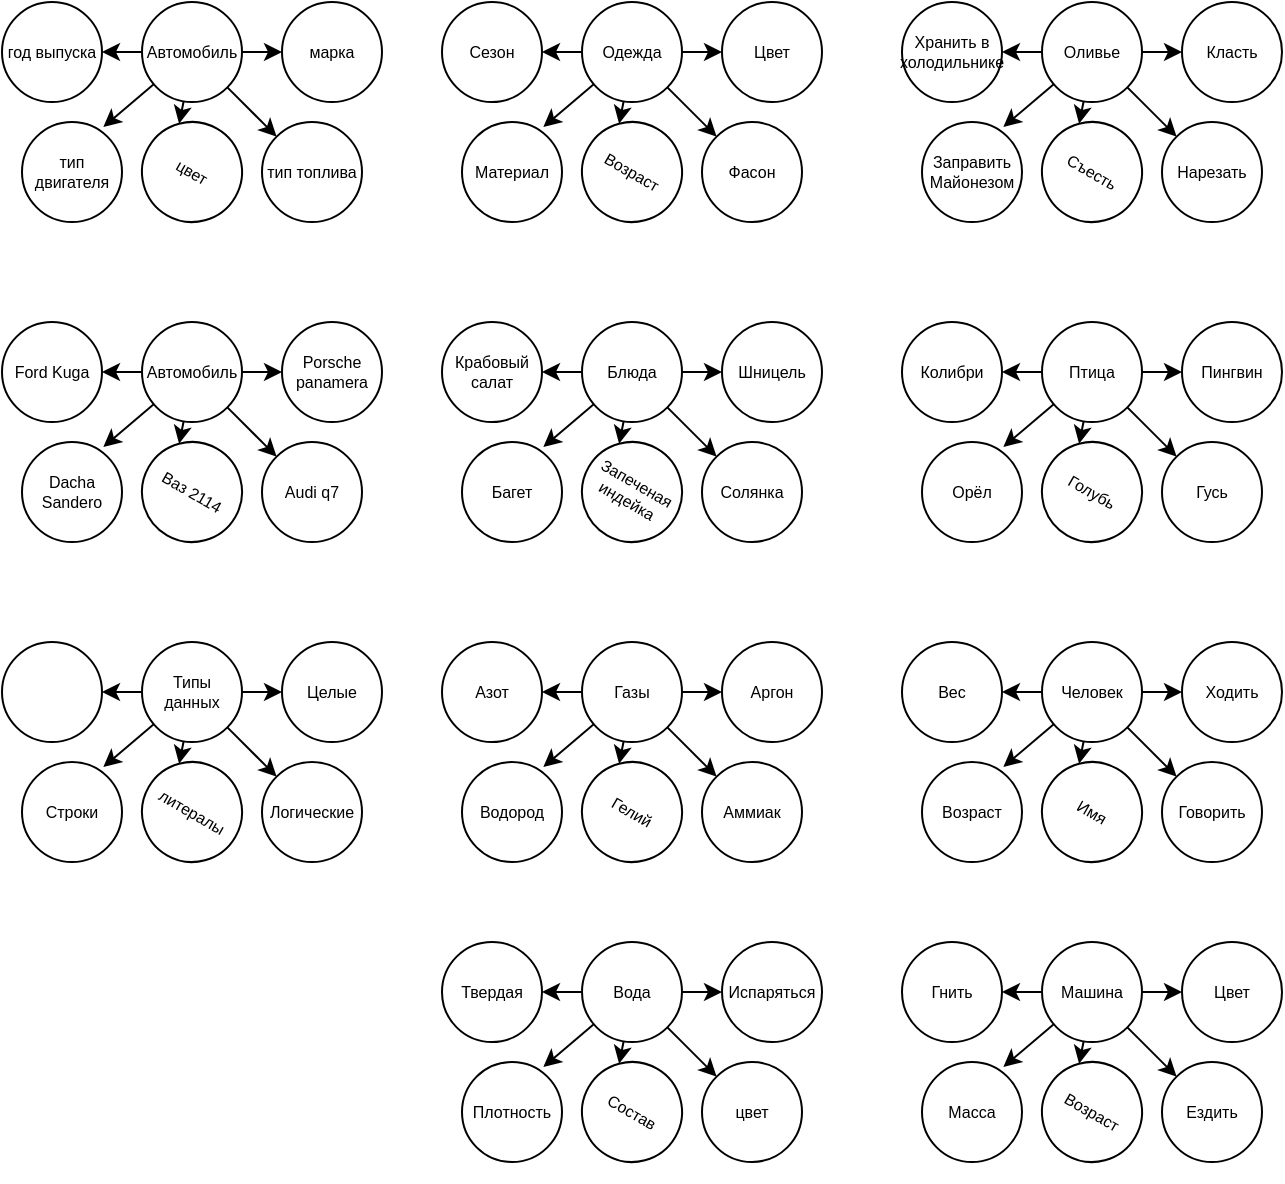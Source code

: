 <mxfile version="13.7.3" type="github">
  <diagram name="Page-1" id="dd472eb7-4b8b-5cd9-a60b-b15522922e76">
    <mxGraphModel dx="813" dy="435" grid="1" gridSize="10" guides="1" tooltips="1" connect="1" arrows="1" fold="1" page="1" pageScale="1" pageWidth="1100" pageHeight="850" background="#ffffff" math="0" shadow="0">
      <root>
        <mxCell id="0" />
        <mxCell id="1" parent="0" />
        <mxCell id="63WRo9v9uISlnaTluvcN-37" style="edgeStyle=none;rounded=0;orthogonalLoop=1;jettySize=auto;html=1;fontSize=8;" edge="1" parent="1" source="63WRo9v9uISlnaTluvcN-27" target="63WRo9v9uISlnaTluvcN-28">
          <mxGeometry relative="1" as="geometry" />
        </mxCell>
        <mxCell id="63WRo9v9uISlnaTluvcN-38" style="edgeStyle=none;rounded=0;orthogonalLoop=1;jettySize=auto;html=1;exitX=1;exitY=0.5;exitDx=0;exitDy=0;entryX=0;entryY=0.5;entryDx=0;entryDy=0;fontSize=8;" edge="1" parent="1" source="63WRo9v9uISlnaTluvcN-27" target="63WRo9v9uISlnaTluvcN-29">
          <mxGeometry relative="1" as="geometry" />
        </mxCell>
        <mxCell id="63WRo9v9uISlnaTluvcN-39" style="edgeStyle=none;rounded=0;orthogonalLoop=1;jettySize=auto;html=1;entryX=0;entryY=0;entryDx=0;entryDy=0;fontSize=8;" edge="1" parent="1" source="63WRo9v9uISlnaTluvcN-27" target="63WRo9v9uISlnaTluvcN-30">
          <mxGeometry relative="1" as="geometry" />
        </mxCell>
        <mxCell id="63WRo9v9uISlnaTluvcN-40" style="edgeStyle=none;rounded=0;orthogonalLoop=1;jettySize=auto;html=1;entryX=0;entryY=0;entryDx=0;entryDy=0;fontSize=8;" edge="1" parent="1" source="63WRo9v9uISlnaTluvcN-27" target="63WRo9v9uISlnaTluvcN-31">
          <mxGeometry relative="1" as="geometry" />
        </mxCell>
        <mxCell id="63WRo9v9uISlnaTluvcN-41" style="edgeStyle=none;rounded=0;orthogonalLoop=1;jettySize=auto;html=1;entryX=0.814;entryY=0.049;entryDx=0;entryDy=0;entryPerimeter=0;fontSize=8;" edge="1" parent="1" source="63WRo9v9uISlnaTluvcN-27" target="63WRo9v9uISlnaTluvcN-33">
          <mxGeometry relative="1" as="geometry" />
        </mxCell>
        <mxCell id="63WRo9v9uISlnaTluvcN-27" value="&lt;div style=&quot;font-size: 8px;&quot;&gt;&lt;span style=&quot;font-size: 8px;&quot;&gt;Автомобиль&lt;/span&gt;&lt;/div&gt;" style="ellipse;whiteSpace=wrap;html=1;aspect=fixed;align=center;fontSize=8;" vertex="1" parent="1">
          <mxGeometry x="100" y="10" width="50" height="50" as="geometry" />
        </mxCell>
        <mxCell id="63WRo9v9uISlnaTluvcN-28" value="&lt;font style=&quot;font-size: 8px;&quot;&gt;год выпуска&lt;/font&gt;" style="ellipse;whiteSpace=wrap;html=1;aspect=fixed;fontSize=8;" vertex="1" parent="1">
          <mxGeometry x="30" y="10" width="50" height="50" as="geometry" />
        </mxCell>
        <mxCell id="63WRo9v9uISlnaTluvcN-29" value="марка" style="ellipse;whiteSpace=wrap;html=1;aspect=fixed;fontSize=8;" vertex="1" parent="1">
          <mxGeometry x="170" y="10" width="50" height="50" as="geometry" />
        </mxCell>
        <mxCell id="63WRo9v9uISlnaTluvcN-30" value="тип топлива" style="ellipse;whiteSpace=wrap;html=1;aspect=fixed;fontSize=8;" vertex="1" parent="1">
          <mxGeometry x="160" y="70" width="50" height="50" as="geometry" />
        </mxCell>
        <mxCell id="63WRo9v9uISlnaTluvcN-31" value="&lt;font style=&quot;font-size: 8px;&quot;&gt;цвет&lt;/font&gt;" style="ellipse;whiteSpace=wrap;html=1;aspect=fixed;rotation=30;fontSize=8;" vertex="1" parent="1">
          <mxGeometry x="100" y="70" width="50" height="50" as="geometry" />
        </mxCell>
        <mxCell id="63WRo9v9uISlnaTluvcN-33" value="тип двигателя" style="ellipse;whiteSpace=wrap;html=1;aspect=fixed;fontSize=8;" vertex="1" parent="1">
          <mxGeometry x="40" y="70" width="50" height="50" as="geometry" />
        </mxCell>
        <mxCell id="63WRo9v9uISlnaTluvcN-42" style="edgeStyle=none;rounded=0;orthogonalLoop=1;jettySize=auto;html=1;fontSize=8;" edge="1" parent="1" source="63WRo9v9uISlnaTluvcN-47" target="63WRo9v9uISlnaTluvcN-48">
          <mxGeometry relative="1" as="geometry" />
        </mxCell>
        <mxCell id="63WRo9v9uISlnaTluvcN-43" style="edgeStyle=none;rounded=0;orthogonalLoop=1;jettySize=auto;html=1;exitX=1;exitY=0.5;exitDx=0;exitDy=0;entryX=0;entryY=0.5;entryDx=0;entryDy=0;fontSize=8;" edge="1" parent="1" source="63WRo9v9uISlnaTluvcN-47" target="63WRo9v9uISlnaTluvcN-49">
          <mxGeometry relative="1" as="geometry" />
        </mxCell>
        <mxCell id="63WRo9v9uISlnaTluvcN-44" style="edgeStyle=none;rounded=0;orthogonalLoop=1;jettySize=auto;html=1;entryX=0;entryY=0;entryDx=0;entryDy=0;fontSize=8;" edge="1" parent="1" source="63WRo9v9uISlnaTluvcN-47" target="63WRo9v9uISlnaTluvcN-50">
          <mxGeometry relative="1" as="geometry" />
        </mxCell>
        <mxCell id="63WRo9v9uISlnaTluvcN-45" style="edgeStyle=none;rounded=0;orthogonalLoop=1;jettySize=auto;html=1;entryX=0;entryY=0;entryDx=0;entryDy=0;fontSize=8;" edge="1" parent="1" source="63WRo9v9uISlnaTluvcN-47" target="63WRo9v9uISlnaTluvcN-51">
          <mxGeometry relative="1" as="geometry" />
        </mxCell>
        <mxCell id="63WRo9v9uISlnaTluvcN-46" style="edgeStyle=none;rounded=0;orthogonalLoop=1;jettySize=auto;html=1;entryX=0.814;entryY=0.049;entryDx=0;entryDy=0;entryPerimeter=0;fontSize=8;" edge="1" parent="1" source="63WRo9v9uISlnaTluvcN-47" target="63WRo9v9uISlnaTluvcN-52">
          <mxGeometry relative="1" as="geometry" />
        </mxCell>
        <mxCell id="63WRo9v9uISlnaTluvcN-47" value="Одежда" style="ellipse;whiteSpace=wrap;html=1;aspect=fixed;fontSize=8;" vertex="1" parent="1">
          <mxGeometry x="320" y="10" width="50" height="50" as="geometry" />
        </mxCell>
        <mxCell id="63WRo9v9uISlnaTluvcN-48" value="Сезон" style="ellipse;whiteSpace=wrap;html=1;aspect=fixed;fontSize=8;" vertex="1" parent="1">
          <mxGeometry x="250" y="10" width="50" height="50" as="geometry" />
        </mxCell>
        <mxCell id="63WRo9v9uISlnaTluvcN-49" value="Цвет" style="ellipse;whiteSpace=wrap;html=1;aspect=fixed;fontSize=8;" vertex="1" parent="1">
          <mxGeometry x="390" y="10" width="50" height="50" as="geometry" />
        </mxCell>
        <mxCell id="63WRo9v9uISlnaTluvcN-50" value="Фасон" style="ellipse;whiteSpace=wrap;html=1;aspect=fixed;fontSize=8;" vertex="1" parent="1">
          <mxGeometry x="380" y="70" width="50" height="50" as="geometry" />
        </mxCell>
        <mxCell id="63WRo9v9uISlnaTluvcN-51" value="Возраст" style="ellipse;whiteSpace=wrap;html=1;aspect=fixed;rotation=30;fontSize=8;" vertex="1" parent="1">
          <mxGeometry x="320" y="70" width="50" height="50" as="geometry" />
        </mxCell>
        <mxCell id="63WRo9v9uISlnaTluvcN-52" value="Материал" style="ellipse;whiteSpace=wrap;html=1;aspect=fixed;fontSize=8;" vertex="1" parent="1">
          <mxGeometry x="260" y="70" width="50" height="50" as="geometry" />
        </mxCell>
        <mxCell id="63WRo9v9uISlnaTluvcN-53" style="edgeStyle=none;rounded=0;orthogonalLoop=1;jettySize=auto;html=1;fontSize=8;" edge="1" parent="1" source="63WRo9v9uISlnaTluvcN-58" target="63WRo9v9uISlnaTluvcN-59">
          <mxGeometry relative="1" as="geometry" />
        </mxCell>
        <mxCell id="63WRo9v9uISlnaTluvcN-54" style="edgeStyle=none;rounded=0;orthogonalLoop=1;jettySize=auto;html=1;exitX=1;exitY=0.5;exitDx=0;exitDy=0;entryX=0;entryY=0.5;entryDx=0;entryDy=0;fontSize=8;" edge="1" parent="1" source="63WRo9v9uISlnaTluvcN-58" target="63WRo9v9uISlnaTluvcN-60">
          <mxGeometry relative="1" as="geometry" />
        </mxCell>
        <mxCell id="63WRo9v9uISlnaTluvcN-55" style="edgeStyle=none;rounded=0;orthogonalLoop=1;jettySize=auto;html=1;entryX=0;entryY=0;entryDx=0;entryDy=0;fontSize=8;" edge="1" parent="1" source="63WRo9v9uISlnaTluvcN-58" target="63WRo9v9uISlnaTluvcN-61">
          <mxGeometry relative="1" as="geometry" />
        </mxCell>
        <mxCell id="63WRo9v9uISlnaTluvcN-56" style="edgeStyle=none;rounded=0;orthogonalLoop=1;jettySize=auto;html=1;entryX=0;entryY=0;entryDx=0;entryDy=0;fontSize=8;" edge="1" parent="1" source="63WRo9v9uISlnaTluvcN-58" target="63WRo9v9uISlnaTluvcN-62">
          <mxGeometry relative="1" as="geometry" />
        </mxCell>
        <mxCell id="63WRo9v9uISlnaTluvcN-57" style="edgeStyle=none;rounded=0;orthogonalLoop=1;jettySize=auto;html=1;entryX=0.814;entryY=0.049;entryDx=0;entryDy=0;entryPerimeter=0;fontSize=8;" edge="1" parent="1" source="63WRo9v9uISlnaTluvcN-58" target="63WRo9v9uISlnaTluvcN-63">
          <mxGeometry relative="1" as="geometry" />
        </mxCell>
        <mxCell id="63WRo9v9uISlnaTluvcN-58" value="Автомобиль" style="ellipse;whiteSpace=wrap;html=1;aspect=fixed;fontSize=8;" vertex="1" parent="1">
          <mxGeometry x="100" y="170" width="50" height="50" as="geometry" />
        </mxCell>
        <mxCell id="63WRo9v9uISlnaTluvcN-59" value="Ford Kuga" style="ellipse;whiteSpace=wrap;html=1;aspect=fixed;fontSize=8;" vertex="1" parent="1">
          <mxGeometry x="30" y="170" width="50" height="50" as="geometry" />
        </mxCell>
        <mxCell id="63WRo9v9uISlnaTluvcN-60" value="Porsche panamera&lt;br&gt;" style="ellipse;whiteSpace=wrap;html=1;aspect=fixed;fontSize=8;" vertex="1" parent="1">
          <mxGeometry x="170" y="170" width="50" height="50" as="geometry" />
        </mxCell>
        <mxCell id="63WRo9v9uISlnaTluvcN-61" value="Audi q7" style="ellipse;whiteSpace=wrap;html=1;aspect=fixed;fontSize=8;" vertex="1" parent="1">
          <mxGeometry x="160" y="230" width="50" height="50" as="geometry" />
        </mxCell>
        <mxCell id="63WRo9v9uISlnaTluvcN-62" value="Ваз 2114" style="ellipse;whiteSpace=wrap;html=1;aspect=fixed;rotation=30;fontSize=8;" vertex="1" parent="1">
          <mxGeometry x="100" y="230" width="50" height="50" as="geometry" />
        </mxCell>
        <mxCell id="63WRo9v9uISlnaTluvcN-63" value="Dacha Sandero" style="ellipse;whiteSpace=wrap;html=1;aspect=fixed;fontSize=8;" vertex="1" parent="1">
          <mxGeometry x="40" y="230" width="50" height="50" as="geometry" />
        </mxCell>
        <mxCell id="63WRo9v9uISlnaTluvcN-64" style="edgeStyle=none;rounded=0;orthogonalLoop=1;jettySize=auto;html=1;fontSize=8;" edge="1" parent="1" source="63WRo9v9uISlnaTluvcN-69" target="63WRo9v9uISlnaTluvcN-70">
          <mxGeometry relative="1" as="geometry" />
        </mxCell>
        <mxCell id="63WRo9v9uISlnaTluvcN-65" style="edgeStyle=none;rounded=0;orthogonalLoop=1;jettySize=auto;html=1;exitX=1;exitY=0.5;exitDx=0;exitDy=0;entryX=0;entryY=0.5;entryDx=0;entryDy=0;fontSize=8;" edge="1" parent="1" source="63WRo9v9uISlnaTluvcN-69" target="63WRo9v9uISlnaTluvcN-71">
          <mxGeometry relative="1" as="geometry" />
        </mxCell>
        <mxCell id="63WRo9v9uISlnaTluvcN-66" style="edgeStyle=none;rounded=0;orthogonalLoop=1;jettySize=auto;html=1;entryX=0;entryY=0;entryDx=0;entryDy=0;fontSize=8;" edge="1" parent="1" source="63WRo9v9uISlnaTluvcN-69" target="63WRo9v9uISlnaTluvcN-72">
          <mxGeometry relative="1" as="geometry" />
        </mxCell>
        <mxCell id="63WRo9v9uISlnaTluvcN-67" style="edgeStyle=none;rounded=0;orthogonalLoop=1;jettySize=auto;html=1;entryX=0;entryY=0;entryDx=0;entryDy=0;fontSize=8;" edge="1" parent="1" source="63WRo9v9uISlnaTluvcN-69" target="63WRo9v9uISlnaTluvcN-73">
          <mxGeometry relative="1" as="geometry" />
        </mxCell>
        <mxCell id="63WRo9v9uISlnaTluvcN-68" style="edgeStyle=none;rounded=0;orthogonalLoop=1;jettySize=auto;html=1;entryX=0.814;entryY=0.049;entryDx=0;entryDy=0;entryPerimeter=0;fontSize=8;" edge="1" parent="1" source="63WRo9v9uISlnaTluvcN-69" target="63WRo9v9uISlnaTluvcN-74">
          <mxGeometry relative="1" as="geometry" />
        </mxCell>
        <mxCell id="63WRo9v9uISlnaTluvcN-69" value="Блюда&lt;br&gt;" style="ellipse;whiteSpace=wrap;html=1;aspect=fixed;fontSize=8;" vertex="1" parent="1">
          <mxGeometry x="320" y="170" width="50" height="50" as="geometry" />
        </mxCell>
        <mxCell id="63WRo9v9uISlnaTluvcN-70" value="Крабовый салат" style="ellipse;whiteSpace=wrap;html=1;aspect=fixed;fontSize=8;" vertex="1" parent="1">
          <mxGeometry x="250" y="170" width="50" height="50" as="geometry" />
        </mxCell>
        <mxCell id="63WRo9v9uISlnaTluvcN-71" value="Шницель" style="ellipse;whiteSpace=wrap;html=1;aspect=fixed;fontSize=8;" vertex="1" parent="1">
          <mxGeometry x="390" y="170" width="50" height="50" as="geometry" />
        </mxCell>
        <mxCell id="63WRo9v9uISlnaTluvcN-72" value="Солянка" style="ellipse;whiteSpace=wrap;html=1;aspect=fixed;fontSize=8;" vertex="1" parent="1">
          <mxGeometry x="380" y="230" width="50" height="50" as="geometry" />
        </mxCell>
        <mxCell id="63WRo9v9uISlnaTluvcN-73" value="Запеченая индейка" style="ellipse;whiteSpace=wrap;html=1;aspect=fixed;rotation=30;fontSize=8;" vertex="1" parent="1">
          <mxGeometry x="320" y="230" width="50" height="50" as="geometry" />
        </mxCell>
        <mxCell id="63WRo9v9uISlnaTluvcN-74" value="Багет" style="ellipse;whiteSpace=wrap;html=1;aspect=fixed;fontSize=8;" vertex="1" parent="1">
          <mxGeometry x="260" y="230" width="50" height="50" as="geometry" />
        </mxCell>
        <mxCell id="63WRo9v9uISlnaTluvcN-75" style="edgeStyle=none;rounded=0;orthogonalLoop=1;jettySize=auto;html=1;fontSize=8;" edge="1" parent="1" source="63WRo9v9uISlnaTluvcN-80" target="63WRo9v9uISlnaTluvcN-81">
          <mxGeometry relative="1" as="geometry" />
        </mxCell>
        <mxCell id="63WRo9v9uISlnaTluvcN-76" style="edgeStyle=none;rounded=0;orthogonalLoop=1;jettySize=auto;html=1;exitX=1;exitY=0.5;exitDx=0;exitDy=0;entryX=0;entryY=0.5;entryDx=0;entryDy=0;fontSize=8;" edge="1" parent="1" source="63WRo9v9uISlnaTluvcN-80" target="63WRo9v9uISlnaTluvcN-82">
          <mxGeometry relative="1" as="geometry" />
        </mxCell>
        <mxCell id="63WRo9v9uISlnaTluvcN-77" style="edgeStyle=none;rounded=0;orthogonalLoop=1;jettySize=auto;html=1;entryX=0;entryY=0;entryDx=0;entryDy=0;fontSize=8;" edge="1" parent="1" source="63WRo9v9uISlnaTluvcN-80" target="63WRo9v9uISlnaTluvcN-83">
          <mxGeometry relative="1" as="geometry" />
        </mxCell>
        <mxCell id="63WRo9v9uISlnaTluvcN-78" style="edgeStyle=none;rounded=0;orthogonalLoop=1;jettySize=auto;html=1;entryX=0;entryY=0;entryDx=0;entryDy=0;fontSize=8;" edge="1" parent="1" source="63WRo9v9uISlnaTluvcN-80" target="63WRo9v9uISlnaTluvcN-84">
          <mxGeometry relative="1" as="geometry" />
        </mxCell>
        <mxCell id="63WRo9v9uISlnaTluvcN-79" style="edgeStyle=none;rounded=0;orthogonalLoop=1;jettySize=auto;html=1;entryX=0.814;entryY=0.049;entryDx=0;entryDy=0;entryPerimeter=0;fontSize=8;" edge="1" parent="1" source="63WRo9v9uISlnaTluvcN-80" target="63WRo9v9uISlnaTluvcN-85">
          <mxGeometry relative="1" as="geometry" />
        </mxCell>
        <mxCell id="63WRo9v9uISlnaTluvcN-80" value="Оливье" style="ellipse;whiteSpace=wrap;html=1;aspect=fixed;fontSize=8;" vertex="1" parent="1">
          <mxGeometry x="550" y="10" width="50" height="50" as="geometry" />
        </mxCell>
        <mxCell id="63WRo9v9uISlnaTluvcN-81" value="Хранить в холодильнике&lt;br&gt;" style="ellipse;whiteSpace=wrap;html=1;aspect=fixed;fontSize=8;" vertex="1" parent="1">
          <mxGeometry x="480" y="10" width="50" height="50" as="geometry" />
        </mxCell>
        <mxCell id="63WRo9v9uISlnaTluvcN-82" value="Класть" style="ellipse;whiteSpace=wrap;html=1;aspect=fixed;fontSize=8;" vertex="1" parent="1">
          <mxGeometry x="620" y="10" width="50" height="50" as="geometry" />
        </mxCell>
        <mxCell id="63WRo9v9uISlnaTluvcN-83" value="Нарезать" style="ellipse;whiteSpace=wrap;html=1;aspect=fixed;fontSize=8;" vertex="1" parent="1">
          <mxGeometry x="610" y="70" width="50" height="50" as="geometry" />
        </mxCell>
        <mxCell id="63WRo9v9uISlnaTluvcN-84" value="Съесть" style="ellipse;whiteSpace=wrap;html=1;aspect=fixed;rotation=30;fontSize=8;" vertex="1" parent="1">
          <mxGeometry x="550" y="70" width="50" height="50" as="geometry" />
        </mxCell>
        <mxCell id="63WRo9v9uISlnaTluvcN-85" value="Заправить&lt;br&gt;Майонезом" style="ellipse;whiteSpace=wrap;html=1;aspect=fixed;fontSize=8;" vertex="1" parent="1">
          <mxGeometry x="490" y="70" width="50" height="50" as="geometry" />
        </mxCell>
        <mxCell id="63WRo9v9uISlnaTluvcN-86" style="edgeStyle=none;rounded=0;orthogonalLoop=1;jettySize=auto;html=1;fontSize=8;" edge="1" parent="1" source="63WRo9v9uISlnaTluvcN-91" target="63WRo9v9uISlnaTluvcN-92">
          <mxGeometry relative="1" as="geometry" />
        </mxCell>
        <mxCell id="63WRo9v9uISlnaTluvcN-87" style="edgeStyle=none;rounded=0;orthogonalLoop=1;jettySize=auto;html=1;exitX=1;exitY=0.5;exitDx=0;exitDy=0;entryX=0;entryY=0.5;entryDx=0;entryDy=0;fontSize=8;" edge="1" parent="1" source="63WRo9v9uISlnaTluvcN-91" target="63WRo9v9uISlnaTluvcN-93">
          <mxGeometry relative="1" as="geometry" />
        </mxCell>
        <mxCell id="63WRo9v9uISlnaTluvcN-88" style="edgeStyle=none;rounded=0;orthogonalLoop=1;jettySize=auto;html=1;entryX=0;entryY=0;entryDx=0;entryDy=0;fontSize=8;" edge="1" parent="1" source="63WRo9v9uISlnaTluvcN-91" target="63WRo9v9uISlnaTluvcN-94">
          <mxGeometry relative="1" as="geometry" />
        </mxCell>
        <mxCell id="63WRo9v9uISlnaTluvcN-89" style="edgeStyle=none;rounded=0;orthogonalLoop=1;jettySize=auto;html=1;entryX=0;entryY=0;entryDx=0;entryDy=0;fontSize=8;" edge="1" parent="1" source="63WRo9v9uISlnaTluvcN-91" target="63WRo9v9uISlnaTluvcN-95">
          <mxGeometry relative="1" as="geometry" />
        </mxCell>
        <mxCell id="63WRo9v9uISlnaTluvcN-90" style="edgeStyle=none;rounded=0;orthogonalLoop=1;jettySize=auto;html=1;entryX=0.814;entryY=0.049;entryDx=0;entryDy=0;entryPerimeter=0;fontSize=8;" edge="1" parent="1" source="63WRo9v9uISlnaTluvcN-91" target="63WRo9v9uISlnaTluvcN-96">
          <mxGeometry relative="1" as="geometry" />
        </mxCell>
        <mxCell id="63WRo9v9uISlnaTluvcN-91" value="Птица" style="ellipse;whiteSpace=wrap;html=1;aspect=fixed;fontSize=8;" vertex="1" parent="1">
          <mxGeometry x="550" y="170" width="50" height="50" as="geometry" />
        </mxCell>
        <mxCell id="63WRo9v9uISlnaTluvcN-92" value="Колибри" style="ellipse;whiteSpace=wrap;html=1;aspect=fixed;fontSize=8;" vertex="1" parent="1">
          <mxGeometry x="480" y="170" width="50" height="50" as="geometry" />
        </mxCell>
        <mxCell id="63WRo9v9uISlnaTluvcN-93" value="Пингвин" style="ellipse;whiteSpace=wrap;html=1;aspect=fixed;fontSize=8;" vertex="1" parent="1">
          <mxGeometry x="620" y="170" width="50" height="50" as="geometry" />
        </mxCell>
        <mxCell id="63WRo9v9uISlnaTluvcN-94" value="Гусь" style="ellipse;whiteSpace=wrap;html=1;aspect=fixed;fontSize=8;" vertex="1" parent="1">
          <mxGeometry x="610" y="230" width="50" height="50" as="geometry" />
        </mxCell>
        <mxCell id="63WRo9v9uISlnaTluvcN-95" value="Голубь" style="ellipse;whiteSpace=wrap;html=1;aspect=fixed;rotation=30;fontSize=8;" vertex="1" parent="1">
          <mxGeometry x="550" y="230" width="50" height="50" as="geometry" />
        </mxCell>
        <mxCell id="63WRo9v9uISlnaTluvcN-96" value="Орёл" style="ellipse;whiteSpace=wrap;html=1;aspect=fixed;fontSize=8;" vertex="1" parent="1">
          <mxGeometry x="490" y="230" width="50" height="50" as="geometry" />
        </mxCell>
        <mxCell id="63WRo9v9uISlnaTluvcN-97" style="edgeStyle=none;rounded=0;orthogonalLoop=1;jettySize=auto;html=1;fontSize=8;" edge="1" parent="1" source="63WRo9v9uISlnaTluvcN-102" target="63WRo9v9uISlnaTluvcN-103">
          <mxGeometry relative="1" as="geometry" />
        </mxCell>
        <mxCell id="63WRo9v9uISlnaTluvcN-98" style="edgeStyle=none;rounded=0;orthogonalLoop=1;jettySize=auto;html=1;exitX=1;exitY=0.5;exitDx=0;exitDy=0;entryX=0;entryY=0.5;entryDx=0;entryDy=0;fontSize=8;" edge="1" parent="1" source="63WRo9v9uISlnaTluvcN-102" target="63WRo9v9uISlnaTluvcN-104">
          <mxGeometry relative="1" as="geometry" />
        </mxCell>
        <mxCell id="63WRo9v9uISlnaTluvcN-99" style="edgeStyle=none;rounded=0;orthogonalLoop=1;jettySize=auto;html=1;entryX=0;entryY=0;entryDx=0;entryDy=0;fontSize=8;" edge="1" parent="1" source="63WRo9v9uISlnaTluvcN-102" target="63WRo9v9uISlnaTluvcN-105">
          <mxGeometry relative="1" as="geometry" />
        </mxCell>
        <mxCell id="63WRo9v9uISlnaTluvcN-100" style="edgeStyle=none;rounded=0;orthogonalLoop=1;jettySize=auto;html=1;entryX=0;entryY=0;entryDx=0;entryDy=0;fontSize=8;" edge="1" parent="1" source="63WRo9v9uISlnaTluvcN-102" target="63WRo9v9uISlnaTluvcN-106">
          <mxGeometry relative="1" as="geometry" />
        </mxCell>
        <mxCell id="63WRo9v9uISlnaTluvcN-101" style="edgeStyle=none;rounded=0;orthogonalLoop=1;jettySize=auto;html=1;entryX=0.814;entryY=0.049;entryDx=0;entryDy=0;entryPerimeter=0;fontSize=8;" edge="1" parent="1" source="63WRo9v9uISlnaTluvcN-102" target="63WRo9v9uISlnaTluvcN-107">
          <mxGeometry relative="1" as="geometry" />
        </mxCell>
        <mxCell id="63WRo9v9uISlnaTluvcN-102" value="Типы данных" style="ellipse;whiteSpace=wrap;html=1;aspect=fixed;fontSize=8;" vertex="1" parent="1">
          <mxGeometry x="100" y="330" width="50" height="50" as="geometry" />
        </mxCell>
        <mxCell id="63WRo9v9uISlnaTluvcN-103" value="" style="ellipse;whiteSpace=wrap;html=1;aspect=fixed;fontSize=8;" vertex="1" parent="1">
          <mxGeometry x="30" y="330" width="50" height="50" as="geometry" />
        </mxCell>
        <mxCell id="63WRo9v9uISlnaTluvcN-104" value="Целые" style="ellipse;whiteSpace=wrap;html=1;aspect=fixed;fontSize=8;" vertex="1" parent="1">
          <mxGeometry x="170" y="330" width="50" height="50" as="geometry" />
        </mxCell>
        <mxCell id="63WRo9v9uISlnaTluvcN-105" value="Логические" style="ellipse;whiteSpace=wrap;html=1;aspect=fixed;fontSize=8;" vertex="1" parent="1">
          <mxGeometry x="160" y="390" width="50" height="50" as="geometry" />
        </mxCell>
        <mxCell id="63WRo9v9uISlnaTluvcN-106" value="литералы" style="ellipse;whiteSpace=wrap;html=1;aspect=fixed;rotation=30;fontSize=8;" vertex="1" parent="1">
          <mxGeometry x="100" y="390" width="50" height="50" as="geometry" />
        </mxCell>
        <mxCell id="63WRo9v9uISlnaTluvcN-107" value="Строки" style="ellipse;whiteSpace=wrap;html=1;aspect=fixed;fontSize=8;" vertex="1" parent="1">
          <mxGeometry x="40" y="390" width="50" height="50" as="geometry" />
        </mxCell>
        <mxCell id="63WRo9v9uISlnaTluvcN-131" style="edgeStyle=none;rounded=0;orthogonalLoop=1;jettySize=auto;html=1;fontSize=8;" edge="1" parent="1" source="63WRo9v9uISlnaTluvcN-136" target="63WRo9v9uISlnaTluvcN-137">
          <mxGeometry relative="1" as="geometry" />
        </mxCell>
        <mxCell id="63WRo9v9uISlnaTluvcN-132" style="edgeStyle=none;rounded=0;orthogonalLoop=1;jettySize=auto;html=1;exitX=1;exitY=0.5;exitDx=0;exitDy=0;entryX=0;entryY=0.5;entryDx=0;entryDy=0;fontSize=8;" edge="1" parent="1" source="63WRo9v9uISlnaTluvcN-136" target="63WRo9v9uISlnaTluvcN-138">
          <mxGeometry relative="1" as="geometry" />
        </mxCell>
        <mxCell id="63WRo9v9uISlnaTluvcN-133" style="edgeStyle=none;rounded=0;orthogonalLoop=1;jettySize=auto;html=1;entryX=0;entryY=0;entryDx=0;entryDy=0;fontSize=8;" edge="1" parent="1" source="63WRo9v9uISlnaTluvcN-136" target="63WRo9v9uISlnaTluvcN-139">
          <mxGeometry relative="1" as="geometry" />
        </mxCell>
        <mxCell id="63WRo9v9uISlnaTluvcN-134" style="edgeStyle=none;rounded=0;orthogonalLoop=1;jettySize=auto;html=1;entryX=0;entryY=0;entryDx=0;entryDy=0;fontSize=8;" edge="1" parent="1" source="63WRo9v9uISlnaTluvcN-136" target="63WRo9v9uISlnaTluvcN-140">
          <mxGeometry relative="1" as="geometry" />
        </mxCell>
        <mxCell id="63WRo9v9uISlnaTluvcN-135" style="edgeStyle=none;rounded=0;orthogonalLoop=1;jettySize=auto;html=1;entryX=0.814;entryY=0.049;entryDx=0;entryDy=0;entryPerimeter=0;fontSize=8;" edge="1" parent="1" source="63WRo9v9uISlnaTluvcN-136" target="63WRo9v9uISlnaTluvcN-141">
          <mxGeometry relative="1" as="geometry" />
        </mxCell>
        <mxCell id="63WRo9v9uISlnaTluvcN-136" value="Газы" style="ellipse;whiteSpace=wrap;html=1;aspect=fixed;fontSize=8;" vertex="1" parent="1">
          <mxGeometry x="320" y="330" width="50" height="50" as="geometry" />
        </mxCell>
        <mxCell id="63WRo9v9uISlnaTluvcN-137" value="Азот" style="ellipse;whiteSpace=wrap;html=1;aspect=fixed;fontSize=8;" vertex="1" parent="1">
          <mxGeometry x="250" y="330" width="50" height="50" as="geometry" />
        </mxCell>
        <mxCell id="63WRo9v9uISlnaTluvcN-138" value="Аргон" style="ellipse;whiteSpace=wrap;html=1;aspect=fixed;fontSize=8;" vertex="1" parent="1">
          <mxGeometry x="390" y="330" width="50" height="50" as="geometry" />
        </mxCell>
        <mxCell id="63WRo9v9uISlnaTluvcN-139" value="Аммиак" style="ellipse;whiteSpace=wrap;html=1;aspect=fixed;fontSize=8;" vertex="1" parent="1">
          <mxGeometry x="380" y="390" width="50" height="50" as="geometry" />
        </mxCell>
        <mxCell id="63WRo9v9uISlnaTluvcN-140" value="Гелий" style="ellipse;whiteSpace=wrap;html=1;aspect=fixed;rotation=30;fontSize=8;" vertex="1" parent="1">
          <mxGeometry x="320" y="390" width="50" height="50" as="geometry" />
        </mxCell>
        <mxCell id="63WRo9v9uISlnaTluvcN-141" value="Водород" style="ellipse;whiteSpace=wrap;html=1;aspect=fixed;fontSize=8;" vertex="1" parent="1">
          <mxGeometry x="260" y="390" width="50" height="50" as="geometry" />
        </mxCell>
        <mxCell id="63WRo9v9uISlnaTluvcN-142" style="edgeStyle=none;rounded=0;orthogonalLoop=1;jettySize=auto;html=1;fontSize=8;" edge="1" parent="1" source="63WRo9v9uISlnaTluvcN-147" target="63WRo9v9uISlnaTluvcN-148">
          <mxGeometry relative="1" as="geometry" />
        </mxCell>
        <mxCell id="63WRo9v9uISlnaTluvcN-143" style="edgeStyle=none;rounded=0;orthogonalLoop=1;jettySize=auto;html=1;exitX=1;exitY=0.5;exitDx=0;exitDy=0;entryX=0;entryY=0.5;entryDx=0;entryDy=0;fontSize=8;" edge="1" parent="1" source="63WRo9v9uISlnaTluvcN-147" target="63WRo9v9uISlnaTluvcN-149">
          <mxGeometry relative="1" as="geometry" />
        </mxCell>
        <mxCell id="63WRo9v9uISlnaTluvcN-144" style="edgeStyle=none;rounded=0;orthogonalLoop=1;jettySize=auto;html=1;entryX=0;entryY=0;entryDx=0;entryDy=0;fontSize=8;" edge="1" parent="1" source="63WRo9v9uISlnaTluvcN-147" target="63WRo9v9uISlnaTluvcN-150">
          <mxGeometry relative="1" as="geometry" />
        </mxCell>
        <mxCell id="63WRo9v9uISlnaTluvcN-145" style="edgeStyle=none;rounded=0;orthogonalLoop=1;jettySize=auto;html=1;entryX=0;entryY=0;entryDx=0;entryDy=0;fontSize=8;" edge="1" parent="1" source="63WRo9v9uISlnaTluvcN-147" target="63WRo9v9uISlnaTluvcN-151">
          <mxGeometry relative="1" as="geometry" />
        </mxCell>
        <mxCell id="63WRo9v9uISlnaTluvcN-146" style="edgeStyle=none;rounded=0;orthogonalLoop=1;jettySize=auto;html=1;entryX=0.814;entryY=0.049;entryDx=0;entryDy=0;entryPerimeter=0;fontSize=8;" edge="1" parent="1" source="63WRo9v9uISlnaTluvcN-147" target="63WRo9v9uISlnaTluvcN-152">
          <mxGeometry relative="1" as="geometry" />
        </mxCell>
        <mxCell id="63WRo9v9uISlnaTluvcN-147" value="Человек" style="ellipse;whiteSpace=wrap;html=1;aspect=fixed;fontSize=8;" vertex="1" parent="1">
          <mxGeometry x="550" y="330" width="50" height="50" as="geometry" />
        </mxCell>
        <mxCell id="63WRo9v9uISlnaTluvcN-148" value="Вес" style="ellipse;whiteSpace=wrap;html=1;aspect=fixed;fontSize=8;" vertex="1" parent="1">
          <mxGeometry x="480" y="330" width="50" height="50" as="geometry" />
        </mxCell>
        <mxCell id="63WRo9v9uISlnaTluvcN-149" value="Ходить" style="ellipse;whiteSpace=wrap;html=1;aspect=fixed;fontSize=8;" vertex="1" parent="1">
          <mxGeometry x="620" y="330" width="50" height="50" as="geometry" />
        </mxCell>
        <mxCell id="63WRo9v9uISlnaTluvcN-150" value="Говорить" style="ellipse;whiteSpace=wrap;html=1;aspect=fixed;fontSize=8;" vertex="1" parent="1">
          <mxGeometry x="610" y="390" width="50" height="50" as="geometry" />
        </mxCell>
        <mxCell id="63WRo9v9uISlnaTluvcN-151" value="Имя" style="ellipse;whiteSpace=wrap;html=1;aspect=fixed;rotation=30;fontSize=8;" vertex="1" parent="1">
          <mxGeometry x="550" y="390" width="50" height="50" as="geometry" />
        </mxCell>
        <mxCell id="63WRo9v9uISlnaTluvcN-152" value="Возраст" style="ellipse;whiteSpace=wrap;html=1;aspect=fixed;fontSize=8;" vertex="1" parent="1">
          <mxGeometry x="490" y="390" width="50" height="50" as="geometry" />
        </mxCell>
        <mxCell id="63WRo9v9uISlnaTluvcN-164" style="edgeStyle=none;rounded=0;orthogonalLoop=1;jettySize=auto;html=1;fontSize=8;" edge="1" parent="1" source="63WRo9v9uISlnaTluvcN-169" target="63WRo9v9uISlnaTluvcN-170">
          <mxGeometry relative="1" as="geometry" />
        </mxCell>
        <mxCell id="63WRo9v9uISlnaTluvcN-165" style="edgeStyle=none;rounded=0;orthogonalLoop=1;jettySize=auto;html=1;exitX=1;exitY=0.5;exitDx=0;exitDy=0;entryX=0;entryY=0.5;entryDx=0;entryDy=0;fontSize=8;" edge="1" parent="1" source="63WRo9v9uISlnaTluvcN-169" target="63WRo9v9uISlnaTluvcN-171">
          <mxGeometry relative="1" as="geometry" />
        </mxCell>
        <mxCell id="63WRo9v9uISlnaTluvcN-166" style="edgeStyle=none;rounded=0;orthogonalLoop=1;jettySize=auto;html=1;entryX=0;entryY=0;entryDx=0;entryDy=0;fontSize=8;" edge="1" parent="1" source="63WRo9v9uISlnaTluvcN-169" target="63WRo9v9uISlnaTluvcN-172">
          <mxGeometry relative="1" as="geometry" />
        </mxCell>
        <mxCell id="63WRo9v9uISlnaTluvcN-167" style="edgeStyle=none;rounded=0;orthogonalLoop=1;jettySize=auto;html=1;entryX=0;entryY=0;entryDx=0;entryDy=0;fontSize=8;" edge="1" parent="1" source="63WRo9v9uISlnaTluvcN-169" target="63WRo9v9uISlnaTluvcN-173">
          <mxGeometry relative="1" as="geometry" />
        </mxCell>
        <mxCell id="63WRo9v9uISlnaTluvcN-168" style="edgeStyle=none;rounded=0;orthogonalLoop=1;jettySize=auto;html=1;entryX=0.814;entryY=0.049;entryDx=0;entryDy=0;entryPerimeter=0;fontSize=8;" edge="1" parent="1" source="63WRo9v9uISlnaTluvcN-169" target="63WRo9v9uISlnaTluvcN-174">
          <mxGeometry relative="1" as="geometry" />
        </mxCell>
        <mxCell id="63WRo9v9uISlnaTluvcN-169" value="Вода" style="ellipse;whiteSpace=wrap;html=1;aspect=fixed;fontSize=8;" vertex="1" parent="1">
          <mxGeometry x="320" y="480" width="50" height="50" as="geometry" />
        </mxCell>
        <mxCell id="63WRo9v9uISlnaTluvcN-170" value="Твердая" style="ellipse;whiteSpace=wrap;html=1;aspect=fixed;fontSize=8;" vertex="1" parent="1">
          <mxGeometry x="250" y="480" width="50" height="50" as="geometry" />
        </mxCell>
        <mxCell id="63WRo9v9uISlnaTluvcN-171" value="Испаряться" style="ellipse;whiteSpace=wrap;html=1;aspect=fixed;fontSize=8;" vertex="1" parent="1">
          <mxGeometry x="390" y="480" width="50" height="50" as="geometry" />
        </mxCell>
        <mxCell id="63WRo9v9uISlnaTluvcN-172" value="цвет" style="ellipse;whiteSpace=wrap;html=1;aspect=fixed;fontSize=8;" vertex="1" parent="1">
          <mxGeometry x="380" y="540" width="50" height="50" as="geometry" />
        </mxCell>
        <mxCell id="63WRo9v9uISlnaTluvcN-173" value="Состав" style="ellipse;whiteSpace=wrap;html=1;aspect=fixed;rotation=30;fontSize=8;" vertex="1" parent="1">
          <mxGeometry x="320" y="540" width="50" height="50" as="geometry" />
        </mxCell>
        <mxCell id="63WRo9v9uISlnaTluvcN-174" value="Плотность" style="ellipse;whiteSpace=wrap;html=1;aspect=fixed;fontSize=8;" vertex="1" parent="1">
          <mxGeometry x="260" y="540" width="50" height="50" as="geometry" />
        </mxCell>
        <mxCell id="63WRo9v9uISlnaTluvcN-175" style="edgeStyle=none;rounded=0;orthogonalLoop=1;jettySize=auto;html=1;fontSize=8;" edge="1" parent="1" source="63WRo9v9uISlnaTluvcN-180" target="63WRo9v9uISlnaTluvcN-181">
          <mxGeometry relative="1" as="geometry" />
        </mxCell>
        <mxCell id="63WRo9v9uISlnaTluvcN-176" style="edgeStyle=none;rounded=0;orthogonalLoop=1;jettySize=auto;html=1;exitX=1;exitY=0.5;exitDx=0;exitDy=0;entryX=0;entryY=0.5;entryDx=0;entryDy=0;fontSize=8;" edge="1" parent="1" source="63WRo9v9uISlnaTluvcN-180" target="63WRo9v9uISlnaTluvcN-182">
          <mxGeometry relative="1" as="geometry" />
        </mxCell>
        <mxCell id="63WRo9v9uISlnaTluvcN-177" style="edgeStyle=none;rounded=0;orthogonalLoop=1;jettySize=auto;html=1;entryX=0;entryY=0;entryDx=0;entryDy=0;fontSize=8;" edge="1" parent="1" source="63WRo9v9uISlnaTluvcN-180" target="63WRo9v9uISlnaTluvcN-183">
          <mxGeometry relative="1" as="geometry" />
        </mxCell>
        <mxCell id="63WRo9v9uISlnaTluvcN-178" style="edgeStyle=none;rounded=0;orthogonalLoop=1;jettySize=auto;html=1;entryX=0;entryY=0;entryDx=0;entryDy=0;fontSize=8;" edge="1" parent="1" source="63WRo9v9uISlnaTluvcN-180" target="63WRo9v9uISlnaTluvcN-184">
          <mxGeometry relative="1" as="geometry" />
        </mxCell>
        <mxCell id="63WRo9v9uISlnaTluvcN-179" style="edgeStyle=none;rounded=0;orthogonalLoop=1;jettySize=auto;html=1;entryX=0.814;entryY=0.049;entryDx=0;entryDy=0;entryPerimeter=0;fontSize=8;" edge="1" parent="1" source="63WRo9v9uISlnaTluvcN-180" target="63WRo9v9uISlnaTluvcN-185">
          <mxGeometry relative="1" as="geometry" />
        </mxCell>
        <mxCell id="63WRo9v9uISlnaTluvcN-180" value="Машина" style="ellipse;whiteSpace=wrap;html=1;aspect=fixed;fontSize=8;" vertex="1" parent="1">
          <mxGeometry x="550" y="480" width="50" height="50" as="geometry" />
        </mxCell>
        <mxCell id="63WRo9v9uISlnaTluvcN-181" value="Гнить" style="ellipse;whiteSpace=wrap;html=1;aspect=fixed;fontSize=8;" vertex="1" parent="1">
          <mxGeometry x="480" y="480" width="50" height="50" as="geometry" />
        </mxCell>
        <mxCell id="63WRo9v9uISlnaTluvcN-182" value="Цвет" style="ellipse;whiteSpace=wrap;html=1;aspect=fixed;fontSize=8;" vertex="1" parent="1">
          <mxGeometry x="620" y="480" width="50" height="50" as="geometry" />
        </mxCell>
        <mxCell id="63WRo9v9uISlnaTluvcN-183" value="Ездить" style="ellipse;whiteSpace=wrap;html=1;aspect=fixed;fontSize=8;" vertex="1" parent="1">
          <mxGeometry x="610" y="540" width="50" height="50" as="geometry" />
        </mxCell>
        <mxCell id="63WRo9v9uISlnaTluvcN-184" value="Возраст" style="ellipse;whiteSpace=wrap;html=1;aspect=fixed;rotation=30;fontSize=8;" vertex="1" parent="1">
          <mxGeometry x="550" y="540" width="50" height="50" as="geometry" />
        </mxCell>
        <mxCell id="63WRo9v9uISlnaTluvcN-185" value="Масса" style="ellipse;whiteSpace=wrap;html=1;aspect=fixed;fontSize=8;" vertex="1" parent="1">
          <mxGeometry x="490" y="540" width="50" height="50" as="geometry" />
        </mxCell>
      </root>
    </mxGraphModel>
  </diagram>
</mxfile>
